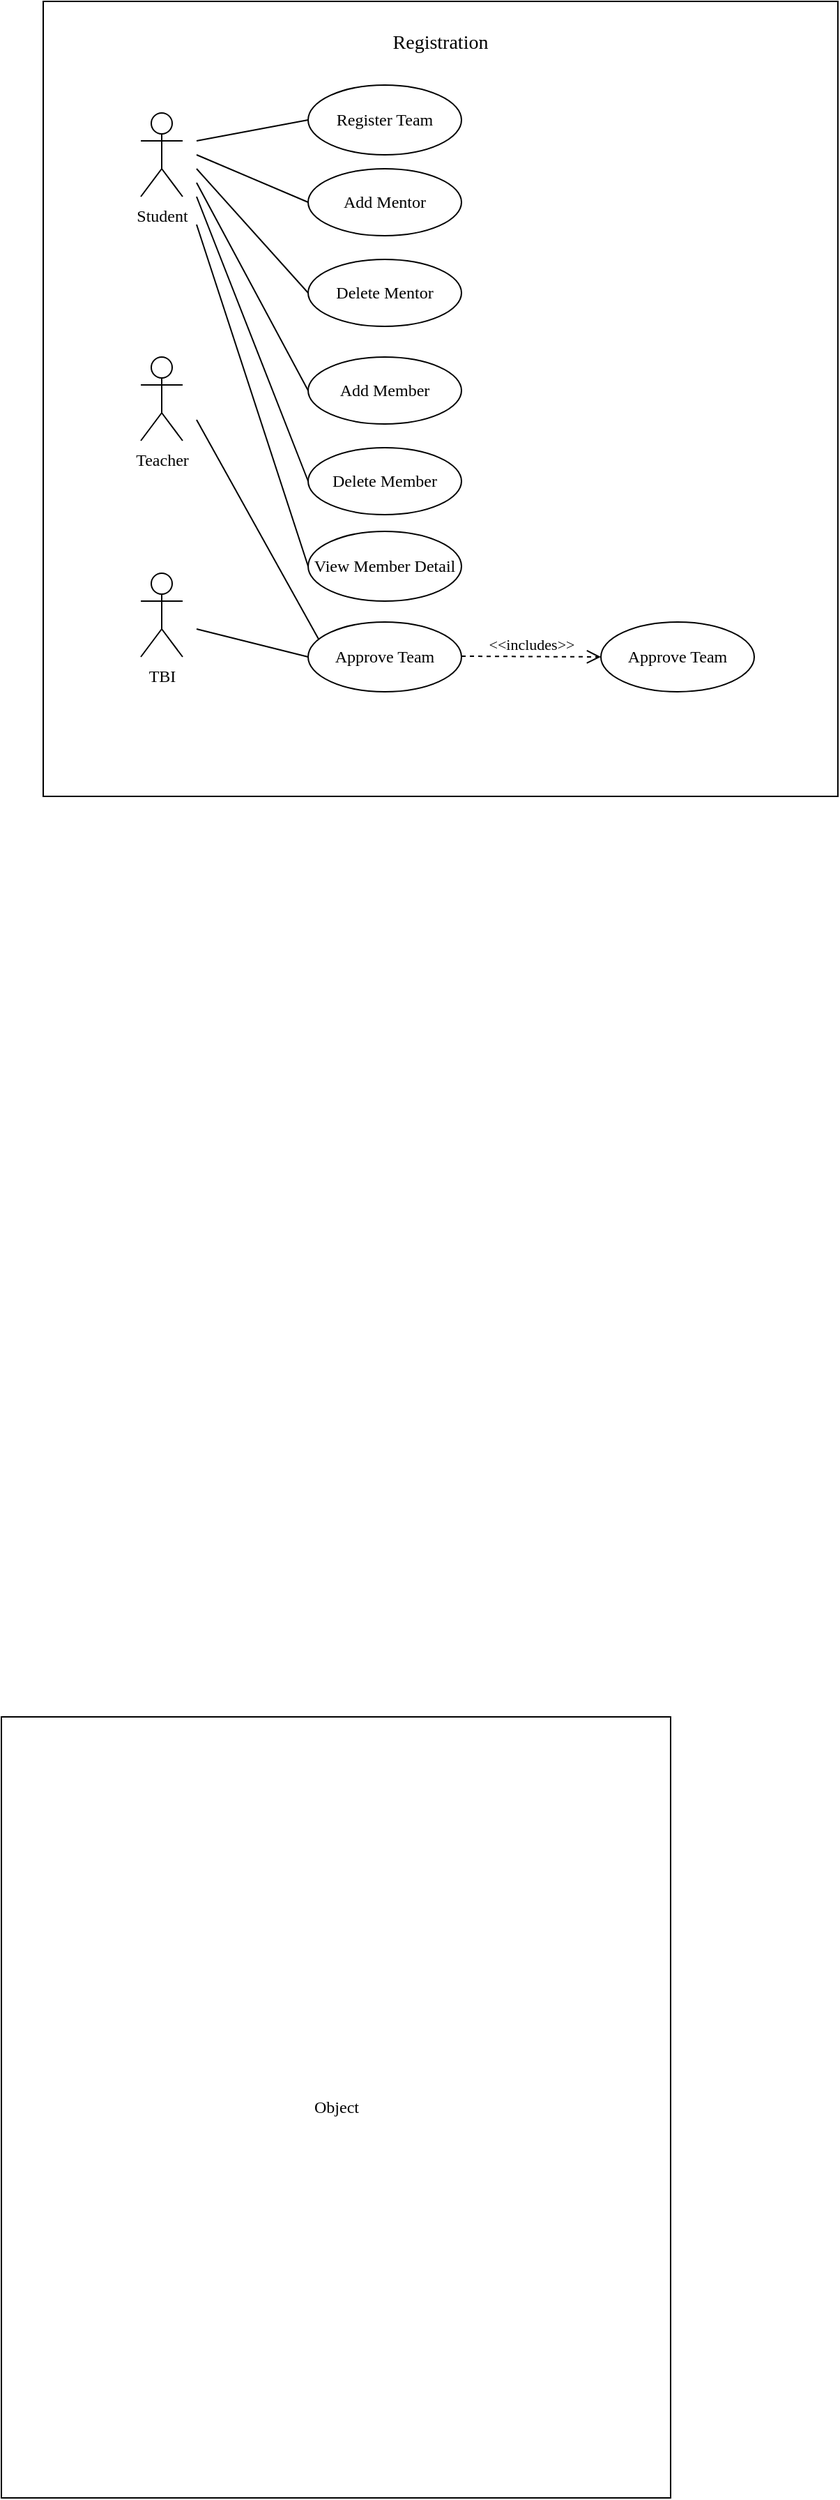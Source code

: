 <mxfile version="12.9.10" type="github">
  <diagram id="ndRg4_cdgkYj_l6COKCZ" name="Page-1">
    <mxGraphModel dx="693" dy="610" grid="1" gridSize="10" guides="1" tooltips="1" connect="1" arrows="1" fold="1" page="1" pageScale="1" pageWidth="850" pageHeight="1100" math="0" shadow="0">
      <root>
        <mxCell id="0" />
        <mxCell id="1" parent="0" />
        <mxCell id="FurKF7-hg3qTTIIYsIKP-65" value="" style="whiteSpace=wrap;html=1;aspect=fixed;fontFamily=Tahoma;" vertex="1" parent="1">
          <mxGeometry x="50" y="40" width="570" height="570" as="geometry" />
        </mxCell>
        <mxCell id="FurKF7-hg3qTTIIYsIKP-50" value="Object" style="html=1;fontFamily=Tahoma;" vertex="1" parent="1">
          <mxGeometry x="20" y="1270" width="480" height="560" as="geometry" />
        </mxCell>
        <mxCell id="FurKF7-hg3qTTIIYsIKP-13" value="Student" style="shape=umlActor;verticalLabelPosition=bottom;labelBackgroundColor=#ffffff;verticalAlign=top;html=1;fontFamily=Tahoma;" vertex="1" parent="1">
          <mxGeometry x="120" y="120" width="30" height="60" as="geometry" />
        </mxCell>
        <mxCell id="FurKF7-hg3qTTIIYsIKP-16" value="Register Team" style="ellipse;whiteSpace=wrap;html=1;fontFamily=Tahoma;" vertex="1" parent="1">
          <mxGeometry x="240" y="100" width="110" height="50" as="geometry" />
        </mxCell>
        <mxCell id="FurKF7-hg3qTTIIYsIKP-17" value="Add Mentor" style="ellipse;whiteSpace=wrap;html=1;fontFamily=Tahoma;" vertex="1" parent="1">
          <mxGeometry x="240" y="160" width="110" height="48" as="geometry" />
        </mxCell>
        <mxCell id="FurKF7-hg3qTTIIYsIKP-18" value="Delete Mentor" style="ellipse;whiteSpace=wrap;html=1;fontFamily=Tahoma;" vertex="1" parent="1">
          <mxGeometry x="240" y="225" width="110" height="48" as="geometry" />
        </mxCell>
        <mxCell id="FurKF7-hg3qTTIIYsIKP-19" value="Add Member" style="ellipse;whiteSpace=wrap;html=1;fontFamily=Tahoma;" vertex="1" parent="1">
          <mxGeometry x="240" y="295" width="110" height="48" as="geometry" />
        </mxCell>
        <mxCell id="FurKF7-hg3qTTIIYsIKP-20" value="Delete Member" style="ellipse;whiteSpace=wrap;html=1;fontFamily=Tahoma;" vertex="1" parent="1">
          <mxGeometry x="240" y="360" width="110" height="48" as="geometry" />
        </mxCell>
        <mxCell id="FurKF7-hg3qTTIIYsIKP-21" value="View Member Detail" style="ellipse;whiteSpace=wrap;html=1;fontFamily=Tahoma;" vertex="1" parent="1">
          <mxGeometry x="240" y="420" width="110" height="50" as="geometry" />
        </mxCell>
        <mxCell id="FurKF7-hg3qTTIIYsIKP-22" value="Approve Team" style="ellipse;whiteSpace=wrap;html=1;fontFamily=Tahoma;" vertex="1" parent="1">
          <mxGeometry x="240" y="485" width="110" height="50" as="geometry" />
        </mxCell>
        <mxCell id="FurKF7-hg3qTTIIYsIKP-23" value="Teacher" style="shape=umlActor;verticalLabelPosition=bottom;labelBackgroundColor=#ffffff;verticalAlign=top;html=1;fontFamily=Tahoma;" vertex="1" parent="1">
          <mxGeometry x="120" y="295" width="30" height="60" as="geometry" />
        </mxCell>
        <mxCell id="FurKF7-hg3qTTIIYsIKP-27" value="TBI" style="shape=umlActor;verticalLabelPosition=bottom;labelBackgroundColor=#ffffff;verticalAlign=top;html=1;fontFamily=Tahoma;" vertex="1" parent="1">
          <mxGeometry x="120" y="450" width="30" height="60" as="geometry" />
        </mxCell>
        <mxCell id="FurKF7-hg3qTTIIYsIKP-31" value="&amp;lt;&amp;lt;includes&amp;gt;&amp;gt;" style="html=1;verticalAlign=bottom;endArrow=open;dashed=1;endSize=8;fontFamily=Tahoma;entryX=0;entryY=0.5;entryDx=0;entryDy=0;" edge="1" parent="1" target="FurKF7-hg3qTTIIYsIKP-32">
          <mxGeometry relative="1" as="geometry">
            <mxPoint x="350" y="509.5" as="sourcePoint" />
            <mxPoint x="440" y="510" as="targetPoint" />
          </mxGeometry>
        </mxCell>
        <mxCell id="FurKF7-hg3qTTIIYsIKP-32" value="Approve Team" style="ellipse;whiteSpace=wrap;html=1;fontFamily=Tahoma;" vertex="1" parent="1">
          <mxGeometry x="450" y="485" width="110" height="50" as="geometry" />
        </mxCell>
        <mxCell id="FurKF7-hg3qTTIIYsIKP-57" value="" style="endArrow=none;html=1;fontFamily=Tahoma;entryX=0;entryY=0.5;entryDx=0;entryDy=0;" edge="1" parent="1" target="FurKF7-hg3qTTIIYsIKP-16">
          <mxGeometry width="50" height="50" relative="1" as="geometry">
            <mxPoint x="160" y="140" as="sourcePoint" />
            <mxPoint x="450" y="200" as="targetPoint" />
          </mxGeometry>
        </mxCell>
        <mxCell id="FurKF7-hg3qTTIIYsIKP-58" value="" style="endArrow=none;html=1;fontFamily=Tahoma;entryX=0;entryY=0.5;entryDx=0;entryDy=0;" edge="1" parent="1" target="FurKF7-hg3qTTIIYsIKP-17">
          <mxGeometry width="50" height="50" relative="1" as="geometry">
            <mxPoint x="160" y="150" as="sourcePoint" />
            <mxPoint x="450" y="200" as="targetPoint" />
          </mxGeometry>
        </mxCell>
        <mxCell id="FurKF7-hg3qTTIIYsIKP-59" value="" style="endArrow=none;html=1;fontFamily=Tahoma;entryX=0;entryY=0.5;entryDx=0;entryDy=0;" edge="1" parent="1" target="FurKF7-hg3qTTIIYsIKP-18">
          <mxGeometry width="50" height="50" relative="1" as="geometry">
            <mxPoint x="160" y="160" as="sourcePoint" />
            <mxPoint x="450" y="200" as="targetPoint" />
          </mxGeometry>
        </mxCell>
        <mxCell id="FurKF7-hg3qTTIIYsIKP-60" value="" style="endArrow=none;html=1;fontFamily=Tahoma;entryX=0;entryY=0.5;entryDx=0;entryDy=0;" edge="1" parent="1" target="FurKF7-hg3qTTIIYsIKP-19">
          <mxGeometry width="50" height="50" relative="1" as="geometry">
            <mxPoint x="160" y="170" as="sourcePoint" />
            <mxPoint x="450" y="200" as="targetPoint" />
          </mxGeometry>
        </mxCell>
        <mxCell id="FurKF7-hg3qTTIIYsIKP-61" value="" style="endArrow=none;html=1;fontFamily=Tahoma;entryX=0;entryY=0.5;entryDx=0;entryDy=0;" edge="1" parent="1" target="FurKF7-hg3qTTIIYsIKP-20">
          <mxGeometry width="50" height="50" relative="1" as="geometry">
            <mxPoint x="160" y="180" as="sourcePoint" />
            <mxPoint x="450" y="200" as="targetPoint" />
          </mxGeometry>
        </mxCell>
        <mxCell id="FurKF7-hg3qTTIIYsIKP-62" value="" style="endArrow=none;html=1;fontFamily=Tahoma;entryX=0;entryY=0.5;entryDx=0;entryDy=0;" edge="1" parent="1" target="FurKF7-hg3qTTIIYsIKP-21">
          <mxGeometry width="50" height="50" relative="1" as="geometry">
            <mxPoint x="160" y="200" as="sourcePoint" />
            <mxPoint x="450" y="200" as="targetPoint" />
          </mxGeometry>
        </mxCell>
        <mxCell id="FurKF7-hg3qTTIIYsIKP-63" value="" style="endArrow=none;html=1;fontFamily=Tahoma;entryX=0.069;entryY=0.248;entryDx=0;entryDy=0;entryPerimeter=0;" edge="1" parent="1" target="FurKF7-hg3qTTIIYsIKP-22">
          <mxGeometry width="50" height="50" relative="1" as="geometry">
            <mxPoint x="160" y="340" as="sourcePoint" />
            <mxPoint x="450" y="200" as="targetPoint" />
          </mxGeometry>
        </mxCell>
        <mxCell id="FurKF7-hg3qTTIIYsIKP-64" value="" style="endArrow=none;html=1;fontFamily=Tahoma;exitX=0;exitY=0.5;exitDx=0;exitDy=0;" edge="1" parent="1" source="FurKF7-hg3qTTIIYsIKP-22">
          <mxGeometry width="50" height="50" relative="1" as="geometry">
            <mxPoint x="400" y="250" as="sourcePoint" />
            <mxPoint x="160" y="490" as="targetPoint" />
          </mxGeometry>
        </mxCell>
        <mxCell id="FurKF7-hg3qTTIIYsIKP-66" value="Registration" style="text;html=1;strokeColor=none;fillColor=none;align=center;verticalAlign=middle;whiteSpace=wrap;rounded=0;fontFamily=Tahoma;fontSize=14;" vertex="1" parent="1">
          <mxGeometry x="275" y="60" width="120" height="20" as="geometry" />
        </mxCell>
      </root>
    </mxGraphModel>
  </diagram>
</mxfile>
